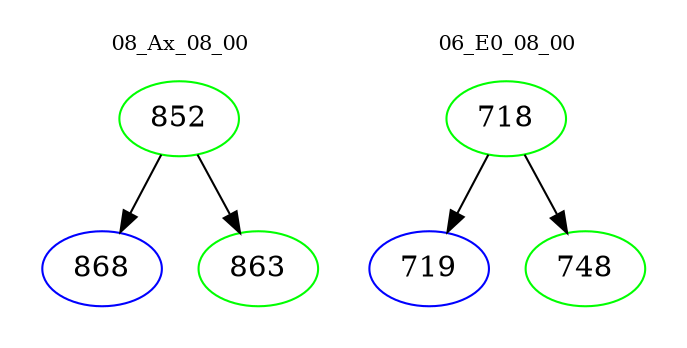 digraph{
subgraph cluster_0 {
color = white
label = "08_Ax_08_00";
fontsize=10;
T0_852 [label="852", color="green"]
T0_852 -> T0_868 [color="black"]
T0_868 [label="868", color="blue"]
T0_852 -> T0_863 [color="black"]
T0_863 [label="863", color="green"]
}
subgraph cluster_1 {
color = white
label = "06_E0_08_00";
fontsize=10;
T1_718 [label="718", color="green"]
T1_718 -> T1_719 [color="black"]
T1_719 [label="719", color="blue"]
T1_718 -> T1_748 [color="black"]
T1_748 [label="748", color="green"]
}
}
